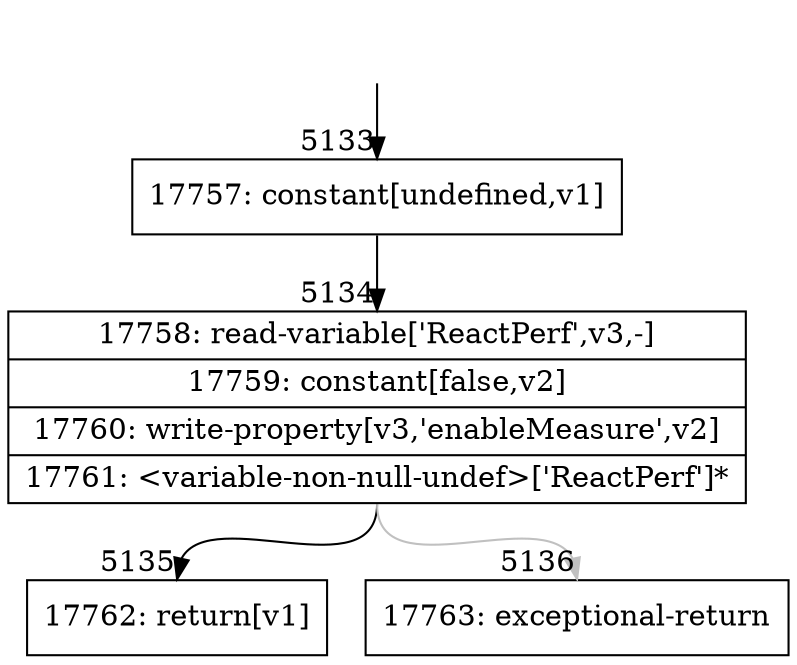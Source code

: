 digraph {
rankdir="TD"
BB_entry346[shape=none,label=""];
BB_entry346 -> BB5133 [tailport=s, headport=n, headlabel="    5133"]
BB5133 [shape=record label="{17757: constant[undefined,v1]}" ] 
BB5133 -> BB5134 [tailport=s, headport=n, headlabel="      5134"]
BB5134 [shape=record label="{17758: read-variable['ReactPerf',v3,-]|17759: constant[false,v2]|17760: write-property[v3,'enableMeasure',v2]|17761: \<variable-non-null-undef\>['ReactPerf']*}" ] 
BB5134 -> BB5135 [tailport=s, headport=n, headlabel="      5135"]
BB5134 -> BB5136 [tailport=s, headport=n, color=gray, headlabel="      5136"]
BB5135 [shape=record label="{17762: return[v1]}" ] 
BB5136 [shape=record label="{17763: exceptional-return}" ] 
//#$~ 9372
}
